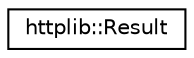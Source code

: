 digraph "Graphical Class Hierarchy"
{
 // LATEX_PDF_SIZE
  edge [fontname="Helvetica",fontsize="10",labelfontname="Helvetica",labelfontsize="10"];
  node [fontname="Helvetica",fontsize="10",shape=record];
  rankdir="LR";
  Node0 [label="httplib::Result",height=0.2,width=0.4,color="black", fillcolor="white", style="filled",URL="$classhttplib_1_1Result.html",tooltip=" "];
}

